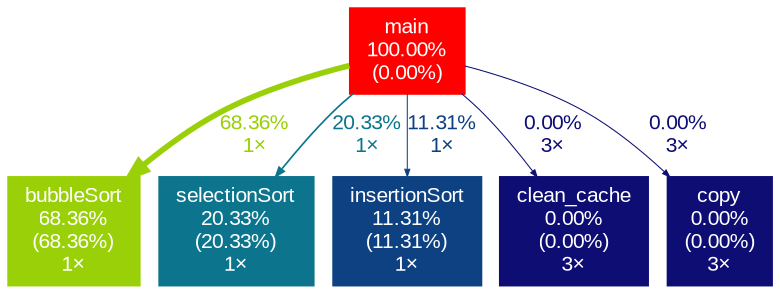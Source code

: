 digraph {
	graph [fontname=Arial, nodesep=0.125, ranksep=0.25];
	node [fontcolor=white, fontname=Arial, height=0, shape=box, style=filled, width=0];
	edge [fontname=Arial];
	1 [color="#ff0000", fontcolor="#ffffff", fontsize="10.00", label="main\n100.00%\n(0.00%)"];
	1 -> 2 [arrowsize="0.83", color="#9ad007", fontcolor="#9ad007", fontsize="10.00", label="68.36%\n1×", labeldistance="2.73", penwidth="2.73"];
	1 -> 3 [arrowsize="0.45", color="#0c758d", fontcolor="#0c758d", fontsize="10.00", label="20.33%\n1×", labeldistance="0.81", penwidth="0.81"];
	1 -> 4 [arrowsize="0.35", color="#0d4181", fontcolor="#0d4181", fontsize="10.00", label="11.31%\n1×", labeldistance="0.50", penwidth="0.50"];
	1 -> 5 [arrowsize="0.35", color="#0d0d73", fontcolor="#0d0d73", fontsize="10.00", label="0.00%\n3×", labeldistance="0.50", penwidth="0.50"];
	1 -> 6 [arrowsize="0.35", color="#0d0d73", fontcolor="#0d0d73", fontsize="10.00", label="0.00%\n3×", labeldistance="0.50", penwidth="0.50"];
	2 [color="#9ad007", fontcolor="#ffffff", fontsize="10.00", label="bubbleSort\n68.36%\n(68.36%)\n1×"];
	3 [color="#0c758d", fontcolor="#ffffff", fontsize="10.00", label="selectionSort\n20.33%\n(20.33%)\n1×"];
	4 [color="#0d4181", fontcolor="#ffffff", fontsize="10.00", label="insertionSort\n11.31%\n(11.31%)\n1×"];
	5 [color="#0d0d73", fontcolor="#ffffff", fontsize="10.00", label="clean_cache\n0.00%\n(0.00%)\n3×"];
	6 [color="#0d0d73", fontcolor="#ffffff", fontsize="10.00", label="copy\n0.00%\n(0.00%)\n3×"];
}
